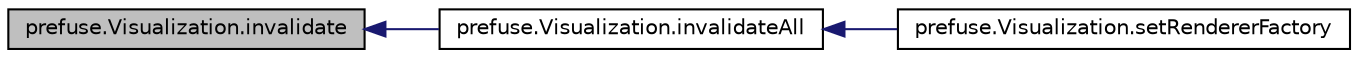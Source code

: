 digraph G
{
  edge [fontname="Helvetica",fontsize="10",labelfontname="Helvetica",labelfontsize="10"];
  node [fontname="Helvetica",fontsize="10",shape=record];
  rankdir="LR";
  Node1 [label="prefuse.Visualization.invalidate",height=0.2,width=0.4,color="black", fillcolor="grey75", style="filled" fontcolor="black"];
  Node1 -> Node2 [dir="back",color="midnightblue",fontsize="10",style="solid",fontname="Helvetica"];
  Node2 [label="prefuse.Visualization.invalidateAll",height=0.2,width=0.4,color="black", fillcolor="white", style="filled",URL="$classprefuse_1_1_visualization.html#aa70803151c42cbaa315d039ef03029c4"];
  Node2 -> Node3 [dir="back",color="midnightblue",fontsize="10",style="solid",fontname="Helvetica"];
  Node3 [label="prefuse.Visualization.setRendererFactory",height=0.2,width=0.4,color="black", fillcolor="white", style="filled",URL="$classprefuse_1_1_visualization.html#a244df5451b60bb17468e4e67c9fda8b4"];
}
